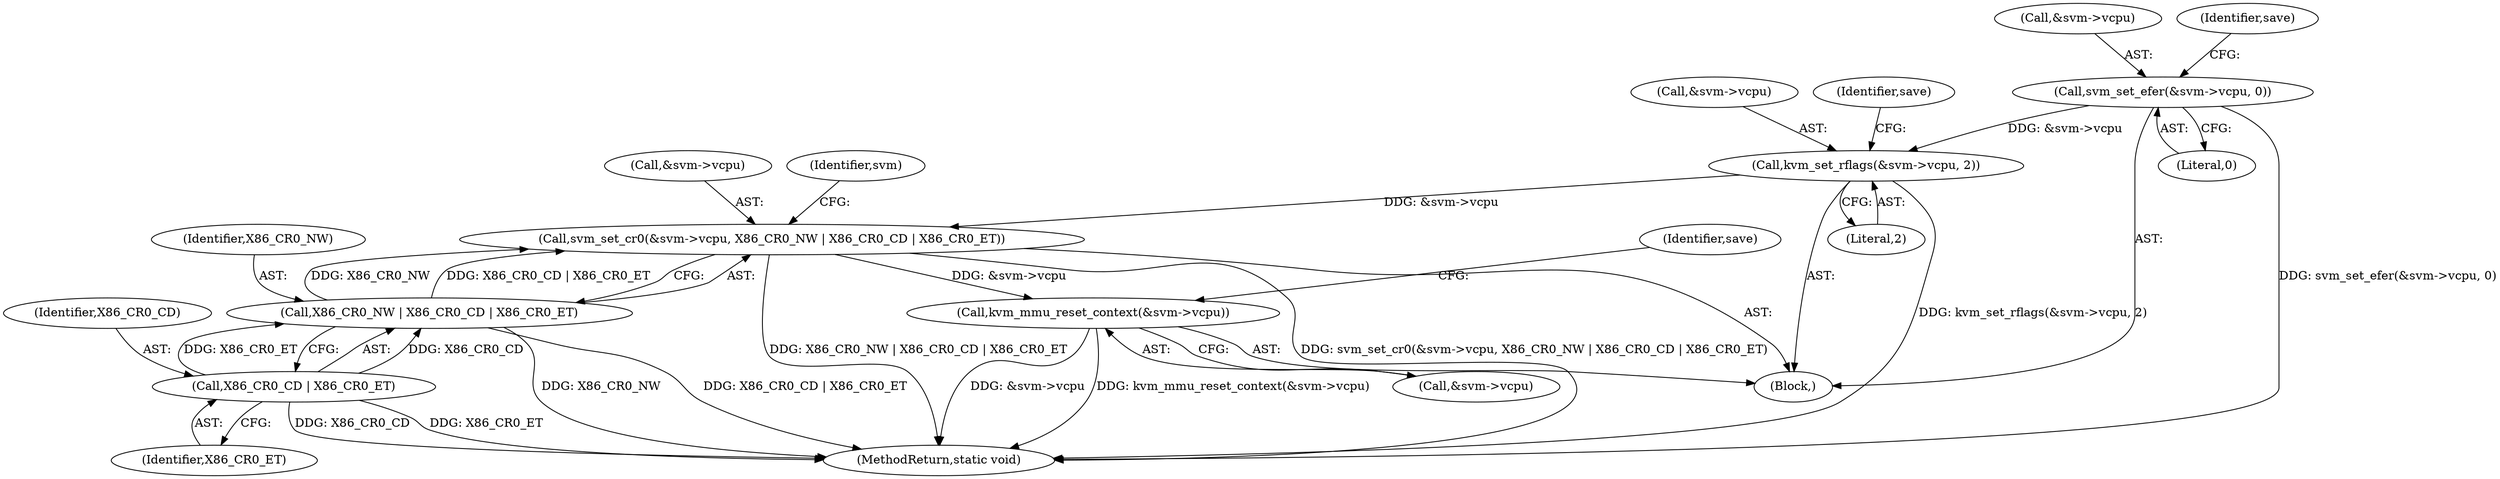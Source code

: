 digraph "0_linux_54a20552e1eae07aa240fa370a0293e006b5faed@pointer" {
"1000389" [label="(Call,svm_set_cr0(&svm->vcpu, X86_CR0_NW | X86_CR0_CD | X86_CR0_ET))"];
"1000365" [label="(Call,kvm_set_rflags(&svm->vcpu, 2))"];
"1000354" [label="(Call,svm_set_efer(&svm->vcpu, 0))"];
"1000394" [label="(Call,X86_CR0_NW | X86_CR0_CD | X86_CR0_ET)"];
"1000396" [label="(Call,X86_CR0_CD | X86_CR0_ET)"];
"1000399" [label="(Call,kvm_mmu_reset_context(&svm->vcpu))"];
"1000370" [label="(Literal,2)"];
"1000355" [label="(Call,&svm->vcpu)"];
"1000362" [label="(Identifier,save)"];
"1000398" [label="(Identifier,X86_CR0_ET)"];
"1000373" [label="(Identifier,save)"];
"1000359" [label="(Literal,0)"];
"1000406" [label="(Identifier,save)"];
"1000390" [label="(Call,&svm->vcpu)"];
"1000354" [label="(Call,svm_set_efer(&svm->vcpu, 0))"];
"1000396" [label="(Call,X86_CR0_CD | X86_CR0_ET)"];
"1000402" [label="(Identifier,svm)"];
"1000489" [label="(MethodReturn,static void)"];
"1000106" [label="(Block,)"];
"1000397" [label="(Identifier,X86_CR0_CD)"];
"1000400" [label="(Call,&svm->vcpu)"];
"1000399" [label="(Call,kvm_mmu_reset_context(&svm->vcpu))"];
"1000365" [label="(Call,kvm_set_rflags(&svm->vcpu, 2))"];
"1000394" [label="(Call,X86_CR0_NW | X86_CR0_CD | X86_CR0_ET)"];
"1000395" [label="(Identifier,X86_CR0_NW)"];
"1000389" [label="(Call,svm_set_cr0(&svm->vcpu, X86_CR0_NW | X86_CR0_CD | X86_CR0_ET))"];
"1000366" [label="(Call,&svm->vcpu)"];
"1000389" -> "1000106"  [label="AST: "];
"1000389" -> "1000394"  [label="CFG: "];
"1000390" -> "1000389"  [label="AST: "];
"1000394" -> "1000389"  [label="AST: "];
"1000402" -> "1000389"  [label="CFG: "];
"1000389" -> "1000489"  [label="DDG: X86_CR0_NW | X86_CR0_CD | X86_CR0_ET"];
"1000389" -> "1000489"  [label="DDG: svm_set_cr0(&svm->vcpu, X86_CR0_NW | X86_CR0_CD | X86_CR0_ET)"];
"1000365" -> "1000389"  [label="DDG: &svm->vcpu"];
"1000394" -> "1000389"  [label="DDG: X86_CR0_NW"];
"1000394" -> "1000389"  [label="DDG: X86_CR0_CD | X86_CR0_ET"];
"1000389" -> "1000399"  [label="DDG: &svm->vcpu"];
"1000365" -> "1000106"  [label="AST: "];
"1000365" -> "1000370"  [label="CFG: "];
"1000366" -> "1000365"  [label="AST: "];
"1000370" -> "1000365"  [label="AST: "];
"1000373" -> "1000365"  [label="CFG: "];
"1000365" -> "1000489"  [label="DDG: kvm_set_rflags(&svm->vcpu, 2)"];
"1000354" -> "1000365"  [label="DDG: &svm->vcpu"];
"1000354" -> "1000106"  [label="AST: "];
"1000354" -> "1000359"  [label="CFG: "];
"1000355" -> "1000354"  [label="AST: "];
"1000359" -> "1000354"  [label="AST: "];
"1000362" -> "1000354"  [label="CFG: "];
"1000354" -> "1000489"  [label="DDG: svm_set_efer(&svm->vcpu, 0)"];
"1000394" -> "1000396"  [label="CFG: "];
"1000395" -> "1000394"  [label="AST: "];
"1000396" -> "1000394"  [label="AST: "];
"1000394" -> "1000489"  [label="DDG: X86_CR0_CD | X86_CR0_ET"];
"1000394" -> "1000489"  [label="DDG: X86_CR0_NW"];
"1000396" -> "1000394"  [label="DDG: X86_CR0_CD"];
"1000396" -> "1000394"  [label="DDG: X86_CR0_ET"];
"1000396" -> "1000398"  [label="CFG: "];
"1000397" -> "1000396"  [label="AST: "];
"1000398" -> "1000396"  [label="AST: "];
"1000396" -> "1000489"  [label="DDG: X86_CR0_CD"];
"1000396" -> "1000489"  [label="DDG: X86_CR0_ET"];
"1000399" -> "1000106"  [label="AST: "];
"1000399" -> "1000400"  [label="CFG: "];
"1000400" -> "1000399"  [label="AST: "];
"1000406" -> "1000399"  [label="CFG: "];
"1000399" -> "1000489"  [label="DDG: &svm->vcpu"];
"1000399" -> "1000489"  [label="DDG: kvm_mmu_reset_context(&svm->vcpu)"];
}
